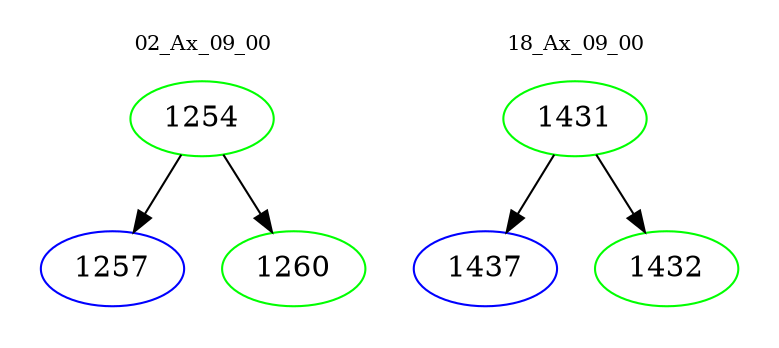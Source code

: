 digraph{
subgraph cluster_0 {
color = white
label = "02_Ax_09_00";
fontsize=10;
T0_1254 [label="1254", color="green"]
T0_1254 -> T0_1257 [color="black"]
T0_1257 [label="1257", color="blue"]
T0_1254 -> T0_1260 [color="black"]
T0_1260 [label="1260", color="green"]
}
subgraph cluster_1 {
color = white
label = "18_Ax_09_00";
fontsize=10;
T1_1431 [label="1431", color="green"]
T1_1431 -> T1_1437 [color="black"]
T1_1437 [label="1437", color="blue"]
T1_1431 -> T1_1432 [color="black"]
T1_1432 [label="1432", color="green"]
}
}
